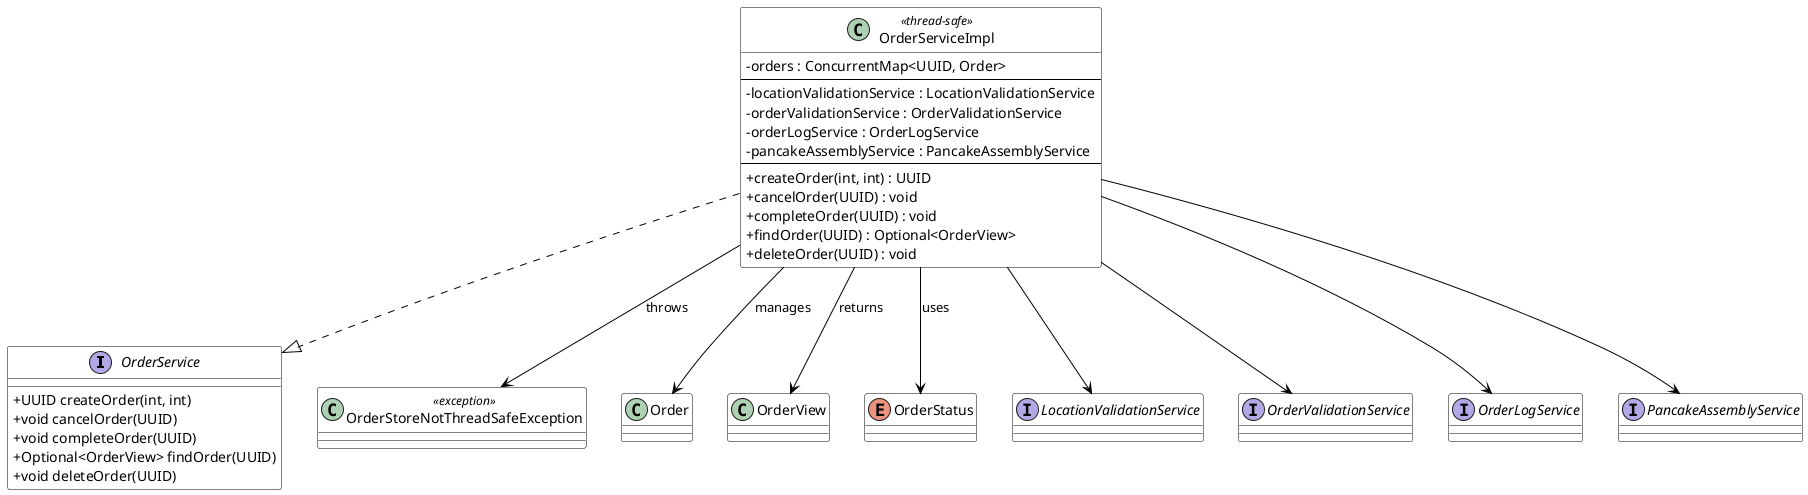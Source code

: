 @startuml
skinparam classAttributeIconSize 0
skinparam class {
  BackgroundColor White
  BorderColor Black
  ArrowColor Black
}

' ==== INTERFACE ====
interface OrderService {
  + UUID createOrder(int, int)
  + void cancelOrder(UUID)
  + void completeOrder(UUID)
  + Optional<OrderView> findOrder(UUID)
  + void deleteOrder(UUID)
}

' ==== IMPLEMENTATION ====
class OrderServiceImpl <<thread-safe>> {
  - orders : ConcurrentMap<UUID, Order>
  --
  - locationValidationService : LocationValidationService
  - orderValidationService : OrderValidationService
  - orderLogService : OrderLogService
  - pancakeAssemblyService : PancakeAssemblyService
  --
  + createOrder(int, int) : UUID
  + cancelOrder(UUID) : void
  + completeOrder(UUID) : void
  + findOrder(UUID) : Optional<OrderView>
  + deleteOrder(UUID) : void
}

' ==== EXCEPTION ====
class OrderStoreNotThreadSafeException <<exception>>

' ==== TYPES USED ====
class Order
class OrderView
enum OrderStatus
interface LocationValidationService
interface OrderValidationService
interface OrderLogService
interface PancakeAssemblyService

' ==== RELATIONSHIPS ====
OrderServiceImpl ..|> OrderService
OrderServiceImpl --> OrderStoreNotThreadSafeException : throws
OrderServiceImpl --> Order : manages
OrderServiceImpl --> OrderView : returns
OrderServiceImpl --> OrderStatus : uses
OrderServiceImpl --> LocationValidationService
OrderServiceImpl --> OrderValidationService
OrderServiceImpl --> OrderLogService
OrderServiceImpl --> PancakeAssemblyService

@enduml
